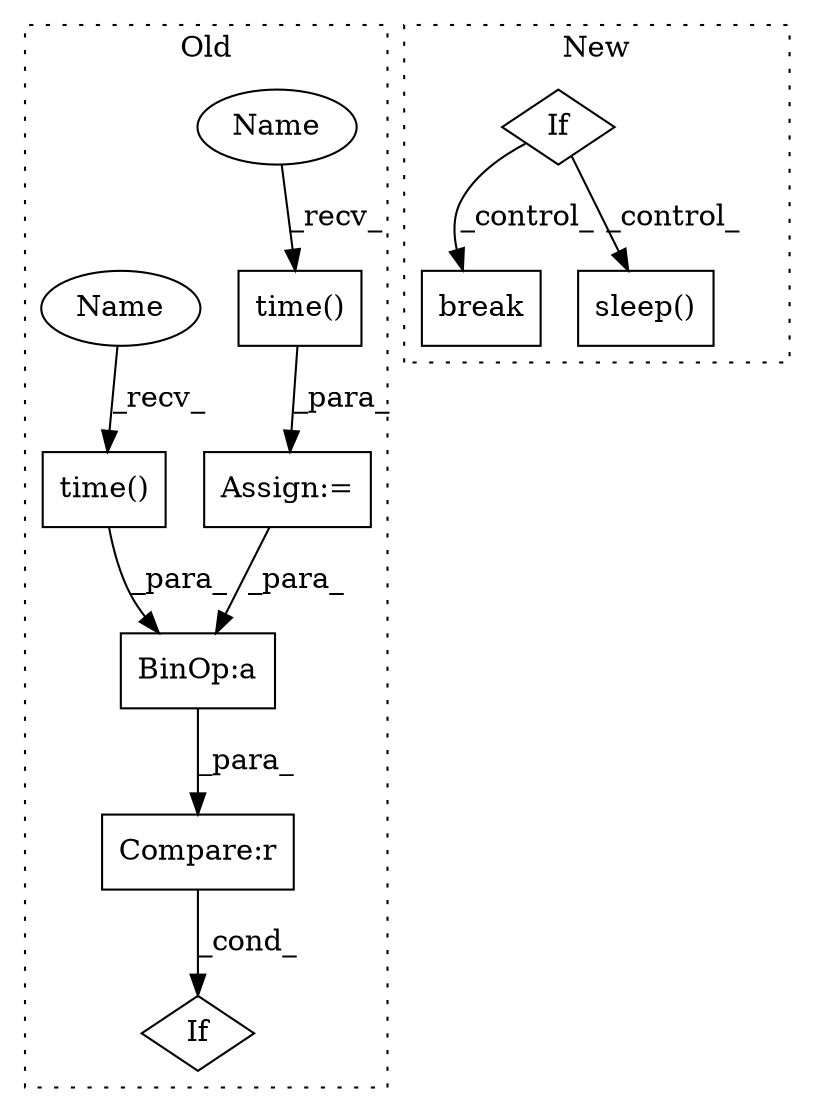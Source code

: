 digraph G {
subgraph cluster0 {
1 [label="time()" a="75" s="14270" l="11" shape="box"];
3 [label="time()" a="75" s="14452" l="11" shape="box"];
4 [label="If" a="96" s="14448" l="3" shape="diamond"];
6 [label="BinOp:a" a="82" s="14463" l="3" shape="box"];
8 [label="Compare:r" a="40" s="14451" l="38" shape="box"];
9 [label="Assign:=" a="68" s="14267" l="3" shape="box"];
10 [label="Name" a="87" s="14270" l="4" shape="ellipse"];
11 [label="Name" a="87" s="14452" l="4" shape="ellipse"];
label = "Old";
style="dotted";
}
subgraph cluster1 {
2 [label="break" a="94" s="15213" l="5" shape="box"];
5 [label="If" a="96" s="14972" l="3" shape="diamond"];
7 [label="sleep()" a="75" s="15344,15373" l="11,1" shape="box"];
label = "New";
style="dotted";
}
1 -> 9 [label="_para_"];
3 -> 6 [label="_para_"];
5 -> 7 [label="_control_"];
5 -> 2 [label="_control_"];
6 -> 8 [label="_para_"];
8 -> 4 [label="_cond_"];
9 -> 6 [label="_para_"];
10 -> 1 [label="_recv_"];
11 -> 3 [label="_recv_"];
}